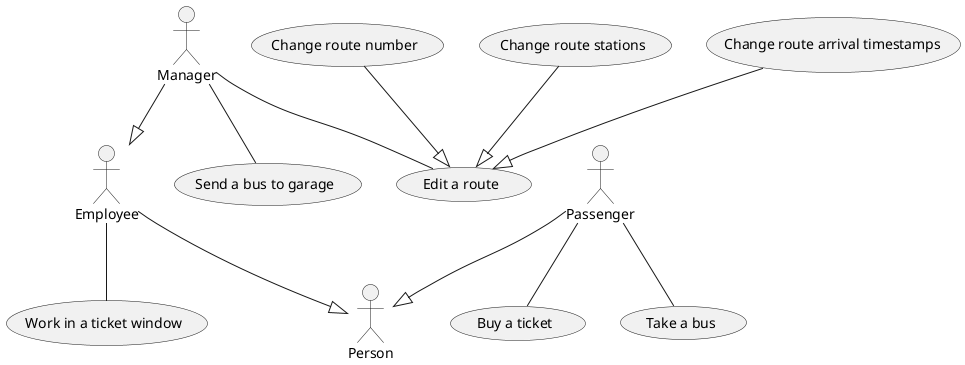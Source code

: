 @startuml usecases

actor Manager
actor Passenger
actor Person
actor Employee

usecase "Buy a ticket" as buyTicket
usecase "Take a bus" as takeBus
usecase "Work in a ticket window" as ticketWindow
usecase "Send a bus to garage" as sendBusToGarage
usecase "Edit a route" as editRoute
usecase "Change route number" as changeRouteNumber
usecase "Change route stations" as changeRouteStations
usecase "Change route arrival timestamps" as changeRouteArrivalTimestamps


Passenger --|> Person
Employee --|> Person
Manager --|> Employee

changeRouteArrivalTimestamps --|> editRoute
changeRouteNumber --|> editRoute
changeRouteStations --|> editRoute

Manager -- editRoute
Manager -- sendBusToGarage

Employee -- ticketWindow

Passenger -- buyTicket
Passenger -- takeBus

@enduml